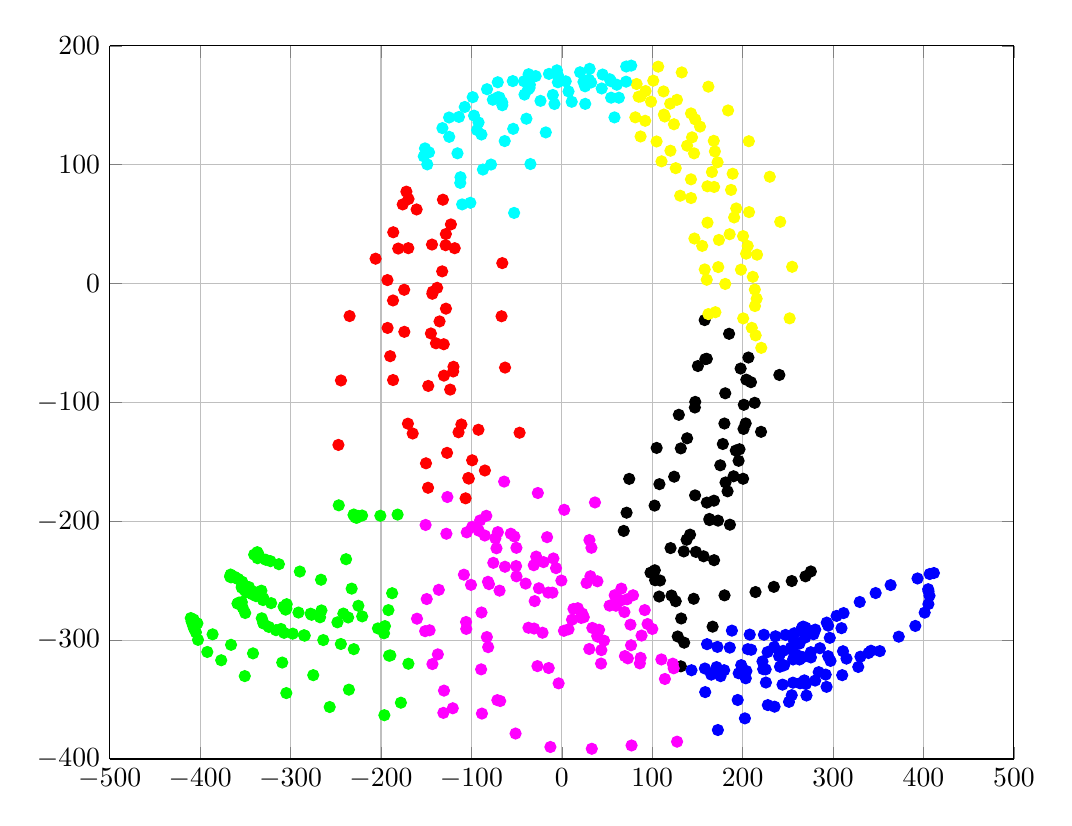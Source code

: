 % This file was created by matlab2tikz.
% Minimal pgfplots version: 1.3
%
%The latest updates can be retrieved from
%  http://www.mathworks.com/matlabcentral/fileexchange/22022-matlab2tikz
%where you can also make suggestions and rate matlab2tikz.
%
\definecolor{mycolor1}{rgb}{1.0,0.0,1.0}%
\definecolor{mycolor2}{rgb}{1.0,1.0,0.0}%
\definecolor{mycolor3}{rgb}{0.0,1.0,1.0}%
%
\begin{tikzpicture}

\begin{axis}[%
width=4.521in,
height=3.566in,
at={(0.758in,0.481in)},
scale only axis,
separate axis lines,
every outer x axis line/.append style={black},
every x tick label/.append style={font=\color{black}},
xmin=-500,
xmax=500,
xmajorgrids,
every outer y axis line/.append style={black},
every y tick label/.append style={font=\color{black}},
ymin=-400,
ymax=200,
ymajorgrids
]
\addplot [color=blue,only marks,mark=*,mark options={solid},forget plot]
  table[row sep=crcr]{%
188.08	-291.993\\
207.828	-295.353\\
223.496	-295.475\\
236.252	-296.766\\
247.423	-295.618\\
257.022	-294.222\\
264.261	-292.28\\
265.531	-289.664\\
266.843	-288.621\\
269.583	-289.462\\
171.137	-322.699\\
198.409	-321.025\\
221.898	-317.905\\
240.258	-313.503\\
253.406	-306.326\\
262.844	-302.892\\
269.158	-297.806\\
280.279	-291.162\\
292.976	-285.249\\
303.862	-279.607\\
158.228	-323.859\\
179.538	-325.294\\
204.131	-325.992\\
225.425	-324.626\\
241.272	-322.363\\
255.723	-316.254\\
266.657	-314.331\\
160.556	-303.389\\
185.782	-306.302\\
209.383	-308.094\\
227.566	-310.03\\
244.734	-309.035\\
256.405	-310.155\\
262.313	-313.327\\
275.48	-314.557\\
294.515	-313.464\\
314.825	-315.552\\
330.232	-313.897\\
339.22	-310.819\\
341.961	-308.941\\
165.26	-329.008\\
195.6	-327.891\\
222.701	-324.433\\
245.799	-321.165\\
262.894	-316.284\\
275.328	-310.162\\
285.441	-306.806\\
296.363	-298.065\\
309.279	-289.928\\
143.393	-325.313\\
175.58	-330.301\\
203.426	-332.113\\
225.71	-335.666\\
244.082	-337.443\\
255.58	-335.778\\
263.374	-336.27\\
268.234	-333.857\\
280.175	-334.022\\
291.808	-329.016\\
172.596	-375.615\\
202.485	-365.819\\
235.295	-355.977\\
254.285	-346.328\\
269.888	-336.901\\
284.104	-326.933\\
297.159	-317.467\\
310.967	-309.357\\
158.572	-343.719\\
194.5	-350.345\\
227.835	-354.645\\
251.258	-351.925\\
270.605	-346.589\\
292.806	-339.283\\
310.091	-329.461\\
327.837	-322.544\\
351.683	-309.231\\
372.625	-297.086\\
390.951	-288.04\\
401.291	-276.847\\
405.395	-269.683\\
406.616	-262.655\\
405.516	-258.91\\
405.163	-257.158\\
172.117	-305.69\\
205.738	-307.59\\
234.833	-305.761\\
256.714	-300.323\\
278.304	-295.029\\
294.532	-287.801\\
311.603	-277.244\\
329.474	-267.897\\
347.054	-260.379\\
363.635	-253.695\\
393.382	-248.114\\
406.822	-244.375\\
411.466	-243.537\\
};
\addplot [color=black,only marks,mark=*,mark options={solid},forget plot]
  table[row sep=crcr]{%
74.533	-164.34\\
104.858	-138.293\\
129.404	-110.438\\
150.501	-69.381\\
157.97	-30.755\\
107.669	-263.312\\
145.866	-265.201\\
179.941	-262.331\\
214.22	-259.551\\
234.497	-255.176\\
254.301	-250.268\\
269.471	-246.322\\
275.405	-242.225\\
68.456	-208.113\\
102.627	-186.806\\
124.266	-162.485\\
138.573	-130.194\\
147.559	-99.565\\
160.357	-63.345\\
132.004	-281.792\\
166.773	-288.66\\
71.623	-192.778\\
107.945	-168.773\\
131.603	-138.685\\
147.145	-104.292\\
158.685	-63.572\\
131.599	-322.039\\
108.6	-249.833\\
148.303	-225.783\\
172.764	-199.452\\
181.057	-167.346\\
196.489	-139.402\\
213.325	-100.343\\
102.839	-241.229\\
138.016	-215.54\\
160.368	-184.312\\
175.243	-152.908\\
179.787	-117.766\\
197.748	-71.505\\
128.174	-296.924\\
103.172	-249.604\\
134.905	-225.371\\
163.172	-198.04\\
183.31	-174.808\\
195.494	-149.134\\
203.334	-117.678\\
209.173	-82.986\\
125.971	-267.293\\
156.784	-229.46\\
163.351	-199.015\\
189.98	-162.144\\
200.967	-122.314\\
204.029	-80.883\\
120.258	-222.565\\
147.395	-178.221\\
178.073	-134.982\\
180.754	-92.339\\
184.974	-42.295\\
98.098	-243.254\\
141.843	-211.241\\
168.28	-182.67\\
192.388	-140.502\\
201.291	-101.979\\
206.345	-62.248\\
121.321	-262.473\\
168.41	-232.749\\
185.911	-202.883\\
200.49	-164.249\\
220.326	-124.754\\
240.583	-76.904\\
135.311	-302.115\\
};
\addplot [color=red,only marks,mark=*,mark options={solid},forget plot]
  table[row sep=crcr]{%
-171.902	77.31\\
-186.419	43.128\\
-192.842	2.91\\
-192.694	-37.345\\
-186.63	-81.186\\
-170.214	-117.888\\
-150.216	-151.238\\
-160.578	62.314\\
-169.762	29.755\\
-174.342	-5.244\\
-174.159	-40.638\\
-147.711	-86.135\\
-126.921	-142.452\\
-106.411	-180.694\\
-169.553	71.094\\
-180.938	29.429\\
-186.69	-14.239\\
-189.855	-61.108\\
-164.919	-126.162\\
-147.93	-171.822\\
-131.503	70.524\\
-143.582	32.791\\
-143.21	-8.619\\
-139.2	-50.259\\
-123.473	-89.23\\
-99.164	-148.698\\
-122.673	49.737\\
-132.319	10.246\\
-135.204	-31.855\\
-120.124	-73.974\\
-92.215	-123.018\\
-128.239	41.644\\
-137.873	-3.605\\
-130.578	-51.077\\
-111.083	-118.563\\
-102.858	-164.109\\
-128.532	32.247\\
-142.809	-6.872\\
-144.799	-41.994\\
-130.347	-77.464\\
-114.201	-125.12\\
-103.432	-163.578\\
-175.959	66.555\\
-205.947	20.896\\
-234.697	-27.35\\
-244.256	-81.544\\
-247.073	-135.769\\
-118.461	29.728\\
-128.144	-21.125\\
-119.825	-70.032\\
-85.073	-157.286\\
-65.829	17.184\\
-66.658	-27.528\\
-62.783	-70.695\\
-46.713	-125.513\\
};
\addplot [color=green,only marks,mark=*,mark options={solid},forget plot]
  table[row sep=crcr]{%
-226.432	-196.406\\
-226.634	-196.994\\
-227.745	-195.947\\
-227.422	-196.845\\
-230.331	-194.737\\
-228.779	-195.692\\
-230.023	-194.336\\
-228.223	-196.699\\
-228.972	-195.043\\
-224.997	-195.55\\
-220.904	-195.176\\
-200.679	-195.351\\
-181.61	-194.386\\
-335.456	-227.792\\
-336.79	-226.003\\
-340.251	-228.074\\
-336.411	-231.102\\
-327.496	-232.358\\
-322.202	-233.552\\
-312.883	-236.106\\
-289.727	-242.292\\
-266.303	-249.178\\
-232.431	-256.671\\
-187.646	-260.517\\
-353.091	-252.729\\
-353.352	-253.976\\
-352.872	-254.044\\
-351.269	-256.097\\
-347.877	-259.091\\
-342.272	-260.027\\
-340.996	-260.582\\
-338.189	-262.986\\
-330.276	-264.688\\
-307.718	-271.857\\
-277.791	-277.736\\
-241.619	-277.665\\
-191.763	-274.743\\
-365.906	-247.169\\
-366.285	-244.835\\
-366.927	-246.459\\
-365.893	-245.957\\
-361.952	-246.696\\
-360.367	-247.813\\
-357.777	-248.611\\
-353.517	-250.892\\
-346.004	-255.357\\
-332.26	-258.384\\
-304.242	-269.745\\
-265.838	-275.014\\
-220.794	-280.001\\
-351.786	-255.504\\
-349.725	-256.941\\
-350.974	-257.775\\
-348.955	-259.609\\
-342.44	-261.395\\
-330.408	-266.313\\
-305.496	-274.344\\
-276.754	-278.69\\
-248.179	-285.009\\
-203.352	-290.131\\
-353.835	-254.811\\
-353.956	-255.891\\
-344.538	-259.288\\
-341.558	-258.966\\
-336.727	-261.206\\
-329.885	-265.319\\
-321.473	-268.868\\
-304.605	-273.484\\
-291.239	-276.794\\
-267.341	-280.764\\
-236.298	-280.927\\
-195.62	-288.206\\
-410.336	-281.433\\
-407.18	-282.649\\
-403.038	-285.85\\
-386.217	-295.116\\
-365.813	-303.945\\
-341.525	-311.131\\
-309.214	-318.852\\
-274.899	-329.464\\
-235.464	-341.665\\
-177.981	-352.636\\
-409.457	-284.237\\
-408.643	-285.191\\
-407.919	-286.576\\
-407.849	-287.78\\
-406.887	-289.942\\
-404.685	-293.437\\
-402.363	-299.757\\
-392.053	-309.942\\
-376.686	-316.929\\
-350.622	-330.251\\
-304.656	-344.546\\
-256.718	-356.269\\
-196.263	-363.13\\
-246.68	-186.584\\
-238.601	-231.905\\
-225.0	-271.098\\
-196.628	-294.226\\
-169.666	-319.858\\
-353.874	-268.059\\
-358.701	-269.256\\
-356.975	-268.407\\
-352.977	-272.623\\
-350.165	-277.171\\
-331.848	-281.614\\
-310.602	-290.604\\
-284.293	-296.209\\
-244.373	-303.248\\
-189.625	-312.857\\
-330.03	-285.602\\
-329.931	-285.996\\
-323.946	-288.913\\
-316.101	-291.606\\
-307.173	-293.858\\
-297.59	-294.552\\
-285.171	-295.902\\
-263.833	-299.95\\
-230.077	-307.586\\
-191.045	-313.085\\
};
\addplot [color=mycolor1,only marks,mark=*,mark options={solid},forget plot]
  table[row sep=crcr]{%
-150.639	-203.094\\
-105.13	-209.322\\
-56.389	-210.466\\
2.646	-190.364\\
36.655	-184.164\\
-126.565	-179.584\\
-99.097	-204.698\\
-73.475	-214.346\\
-50.219	-222.342\\
-6.422	-239.422\\
39.381	-250.48\\
65.818	-256.669\\
-136.041	-257.685\\
-80.544	-252.874\\
-9.34	-231.3\\
32.749	-222.311\\
-85.18	-211.989\\
-62.885	-238.264\\
-20.248	-234.364\\
31.604	-246.233\\
59.452	-263.585\\
91.712	-274.728\\
-149.424	-265.435\\
-100.454	-253.507\\
-31.024	-236.973\\
30.519	-215.802\\
-127.669	-210.49\\
-108.309	-244.923\\
-88.844	-276.735\\
-30.022	-267.172\\
7.403	-290.893\\
43.749	-308.384\\
86.297	-319.565\\
-160.166	-281.956\\
-105.902	-284.73\\
-36.898	-289.58\\
22.587	-277.657\\
72.226	-265.658\\
-83.497	-195.42\\
-72.27	-222.722\\
-50.551	-237.682\\
-15.007	-260.02\\
24.294	-280.677\\
46.679	-300.42\\
87.165	-314.913\\
122.679	-319.793\\
-151.155	-292.443\\
-105.674	-290.555\\
-30.665	-290.247\\
21.971	-278.241\\
58.481	-262.197\\
-63.812	-166.617\\
-52.444	-212.829\\
-28.369	-229.703\\
27.354	-251.932\\
59.846	-271.039\\
94.828	-286.449\\
-146.22	-291.707\\
-82.897	-297.398\\
-21.297	-293.779\\
21.425	-281.305\\
65.321	-266.616\\
-91.815	-207.922\\
-81.658	-250.933\\
-40.014	-252.426\\
12.889	-273.751\\
39.728	-297.105\\
69.746	-313.423\\
123.722	-323.681\\
-120.612	-357.307\\
-68.166	-351.215\\
-3.533	-336.357\\
43.387	-319.716\\
88.181	-296.173\\
-90.379	-199.292\\
-75.774	-234.961\\
-68.847	-258.364\\
-25.361	-256.384\\
17.681	-273.148\\
41.213	-291.278\\
76.556	-304.316\\
110.075	-316.228\\
-131.001	-361.188\\
-71.287	-350.487\\
-14.504	-323.482\\
39.139	-296.499\\
78.776	-262.249\\
-130.317	-342.474\\
-88.35	-361.777\\
-51.144	-378.573\\
-12.634	-389.89\\
33.146	-391.388\\
77.122	-388.6\\
127.452	-385.419\\
-137.115	-311.97\\
-81.483	-305.894\\
2.325	-292.165\\
52.823	-270.98\\
-70.746	-209.13\\
-50.146	-246.327\\
-10.33	-260.049\\
33.76	-289.727\\
73.039	-315.341\\
114.009	-332.665\\
-143.112	-320.13\\
-89.239	-324.592\\
-26.977	-321.858\\
30.364	-307.474\\
75.888	-286.972\\
-26.512	-176.219\\
-16.294	-213.372\\
-0.499	-249.894\\
11.251	-282.807\\
69.228	-276.374\\
100.072	-290.589\\
};
\addplot [color=mycolor2,only marks,mark=*,mark options={solid},forget plot]
  table[row sep=crcr]{%
160.293	3.188\\
155.249	31.665\\
142.907	71.925\\
125.986	97.052\\
104.803	119.511\\
81.31	139.819\\
162.062	-25.705\\
158.062	11.864\\
146.607	37.871\\
130.881	73.886\\
110.264	102.812\\
87.111	123.709\\
169.837	-24.116\\
173.003	13.837\\
161.107	51.236\\
142.815	87.654\\
120.11	111.731\\
92.191	136.914\\
220.567	-54.105\\
215.462	-12.76\\
203.805	25.126\\
190.562	55.614\\
165.987	93.799\\
143.987	122.984\\
112.909	142.162\\
87.095	157.373\\
200.577	-29.329\\
198.127	11.662\\
185.591	41.495\\
168.429	81.252\\
146.238	109.508\\
123.991	134.008\\
98.665	153.016\\
214.382	-43.607\\
213.452	-5.067\\
205.575	31.611\\
192.877	63.17\\
172.261	102.029\\
152.849	132.051\\
127.36	154.55\\
101.127	170.671\\
210.093	-37.278\\
211.208	5.646\\
200.428	39.894\\
187.153	78.775\\
169.278	111.147\\
147.506	138.108\\
119.821	151.304\\
92.638	161.939\\
180.72	-0.327\\
173.746	36.678\\
161.019	81.805\\
138.551	115.953\\
113.892	140.531\\
84.927	157.171\\
213.609	-18.931\\
215.902	24.27\\
207.049	60.095\\
188.913	92.381\\
168.056	120.048\\
142.867	143.115\\
112.491	161.618\\
82.717	167.873\\
251.96	-29.283\\
254.703	14.089\\
241.536	51.918\\
229.99	89.843\\
206.838	119.72\\
183.859	145.616\\
162.07	165.635\\
132.617	177.608\\
106.603	182.471\\
};
\addplot [color=mycolor3,only marks,mark=*,mark options={solid},forget plot]
  table[row sep=crcr]{%
54.514	156.38\\
23.923	169.634\\
-4.015	174.118\\
-28.96	174.507\\
-54.23	170.318\\
-82.732	163.494\\
-107.346	148.543\\
-132.052	130.746\\
-152.685	106.997\\
58.233	139.777\\
25.903	151.158\\
-9.941	158.625\\
-41.268	158.967\\
-70.711	156.708\\
-97.094	141.244\\
-124.526	123.412\\
-148.819	100.233\\
63.112	156.331\\
30.003	171.505\\
-5.42	179.363\\
-36.719	176.114\\
-70.846	169.347\\
-98.554	156.786\\
-124.679	139.693\\
-151.322	113.699\\
54.409	170.204\\
20.206	177.725\\
-14.232	176.376\\
-41.855	170.173\\
-68.968	156.531\\
-92.07	135.52\\
-115.391	109.567\\
71.05	169.836\\
32.402	169.148\\
-4.369	169.333\\
-37.292	163.347\\
-65.803	150.006\\
-93.742	129.128\\
-112.056	89.453\\
71.215	182.593\\
30.777	180.646\\
-4.4	175.235\\
-35.323	167.259\\
-65.891	152.413\\
-88.904	125.365\\
-112.307	84.685\\
60.821	167.256\\
25.724	165.933\\
-8.154	151.054\\
-39.177	138.659\\
-63.165	119.863\\
-87.259	95.896\\
-110.242	66.581\\
53.064	171.861\\
4.316	170.141\\
-35.663	164.641\\
-76.314	154.634\\
-113.76	140.153\\
-146.878	110.406\\
44.116	164.118\\
7.394	161.612\\
-23.579	153.667\\
-53.766	130.152\\
-78.278	100.098\\
-101.145	67.938\\
76.734	183.345\\
45.12	175.826\\
10.927	152.895\\
-17.708	127.14\\
-34.721	100.524\\
-52.756	59.413\\
};
\end{axis}
\end{tikzpicture}%